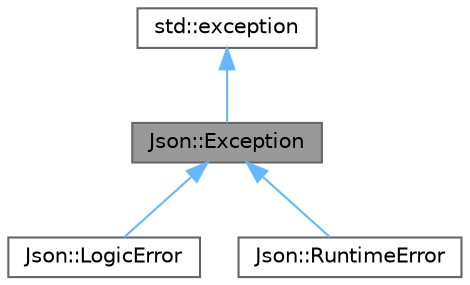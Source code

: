 digraph "Json::Exception"
{
 // LATEX_PDF_SIZE
  bgcolor="transparent";
  edge [fontname=Helvetica,fontsize=10,labelfontname=Helvetica,labelfontsize=10];
  node [fontname=Helvetica,fontsize=10,shape=box,height=0.2,width=0.4];
  Node1 [label="Json::Exception",height=0.2,width=0.4,color="gray40", fillcolor="grey60", style="filled", fontcolor="black",tooltip=" "];
  Node2 -> Node1 [dir="back",color="steelblue1",style="solid"];
  Node2 [label="std::exception",height=0.2,width=0.4,color="gray40", fillcolor="white", style="filled",tooltip=" "];
  Node1 -> Node3 [dir="back",color="steelblue1",style="solid"];
  Node3 [label="Json::LogicError",height=0.2,width=0.4,color="gray40", fillcolor="white", style="filled",URL="$class_json_1_1_logic_error.html",tooltip=" "];
  Node1 -> Node4 [dir="back",color="steelblue1",style="solid"];
  Node4 [label="Json::RuntimeError",height=0.2,width=0.4,color="gray40", fillcolor="white", style="filled",URL="$class_json_1_1_runtime_error.html",tooltip=" "];
}
